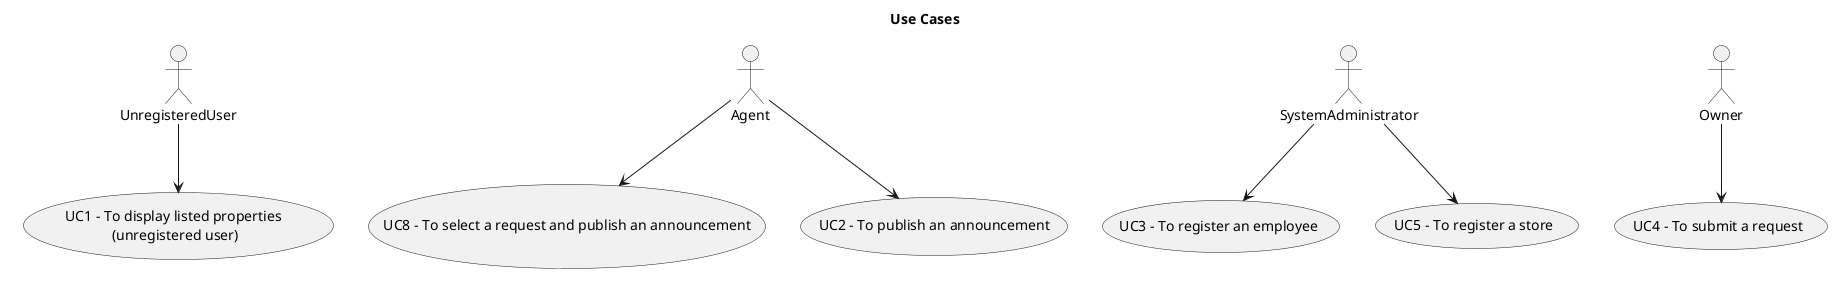 @startuml
'skinparam monochrome true
skinparam packageStyle rectangle
'skinparam shadowing false

skinparam rectangle{
    BorderColor white
}

'title Use Case Diagram Example

top to bottom direction

rectangle "Use Cases" as usecases{
    usecase "UC4 - To submit a request" as UC4
    Owner --> UC4
    usecase "UC3 - To register an employee" as UC3
    SystemAdministrator --> UC3
    usecase "UC5 - To register a store" as UC5
    SystemAdministrator --> UC5
    usecase "UC8 - To select a request and publish an announcement" as UC8
Agent--> UC8


    usecase "UC2 - To publish an announcement" as UC2
    Agent --> UC2
    usecase "UC1 - To display listed properties \n(unregistered user)" as UC1
    UnregisteredUser --> UC1
    }


@enduml